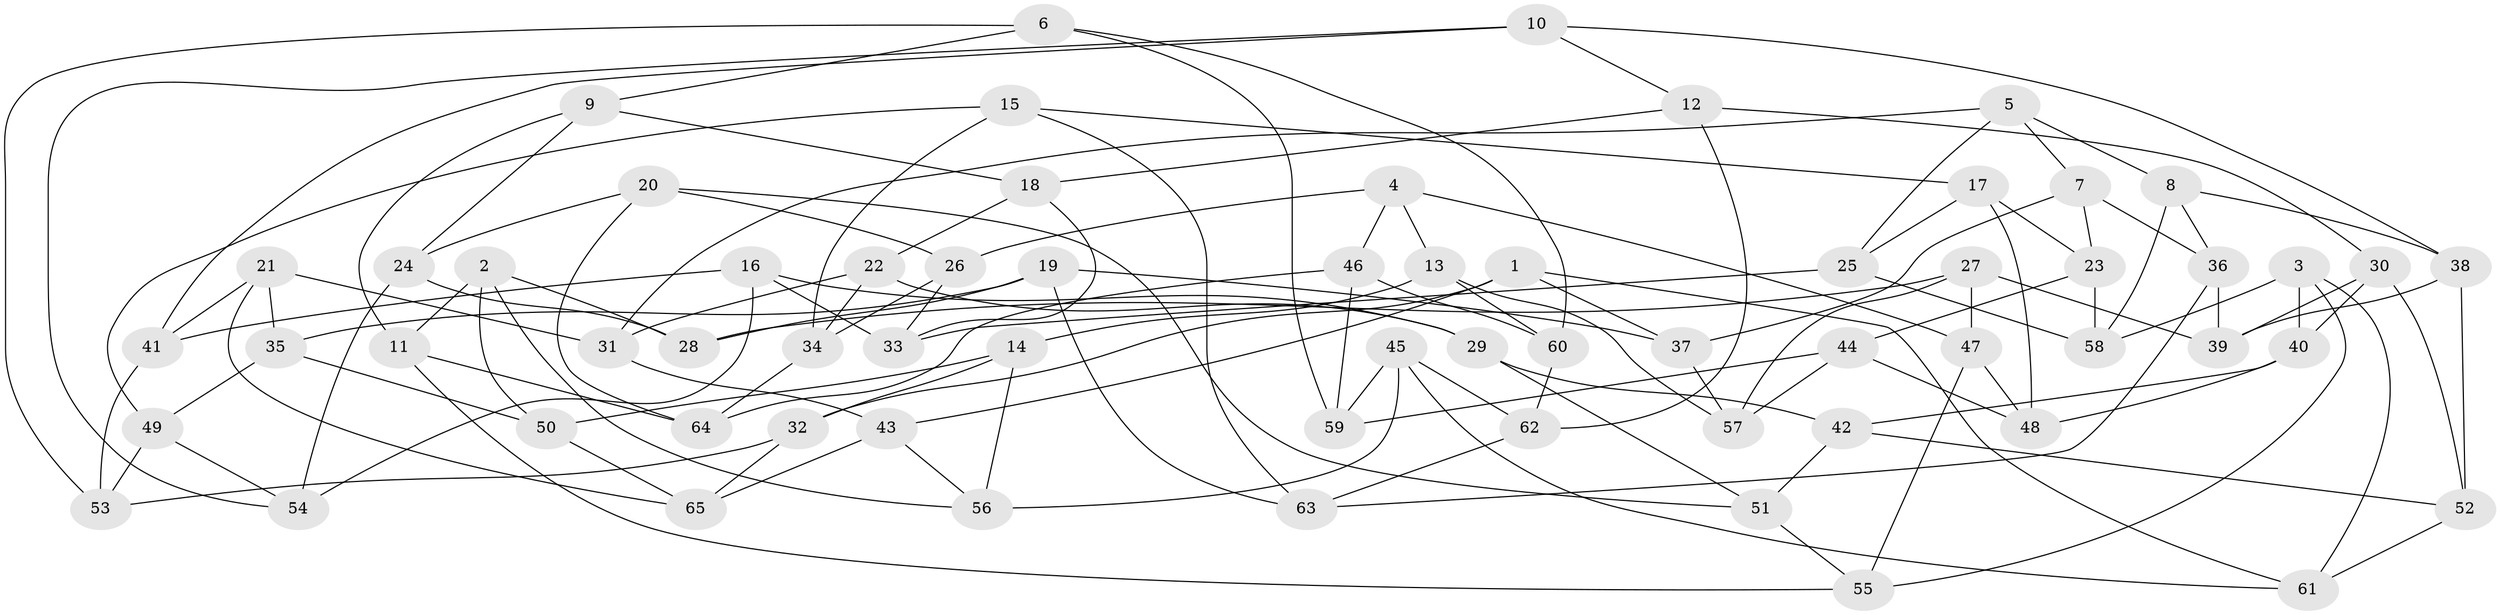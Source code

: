 // coarse degree distribution, {6: 0.5526315789473685, 4: 0.2894736842105263, 5: 0.15789473684210525}
// Generated by graph-tools (version 1.1) at 2025/24/03/03/25 07:24:26]
// undirected, 65 vertices, 130 edges
graph export_dot {
graph [start="1"]
  node [color=gray90,style=filled];
  1;
  2;
  3;
  4;
  5;
  6;
  7;
  8;
  9;
  10;
  11;
  12;
  13;
  14;
  15;
  16;
  17;
  18;
  19;
  20;
  21;
  22;
  23;
  24;
  25;
  26;
  27;
  28;
  29;
  30;
  31;
  32;
  33;
  34;
  35;
  36;
  37;
  38;
  39;
  40;
  41;
  42;
  43;
  44;
  45;
  46;
  47;
  48;
  49;
  50;
  51;
  52;
  53;
  54;
  55;
  56;
  57;
  58;
  59;
  60;
  61;
  62;
  63;
  64;
  65;
  1 -- 37;
  1 -- 43;
  1 -- 61;
  1 -- 32;
  2 -- 11;
  2 -- 56;
  2 -- 28;
  2 -- 50;
  3 -- 58;
  3 -- 55;
  3 -- 61;
  3 -- 40;
  4 -- 47;
  4 -- 46;
  4 -- 13;
  4 -- 26;
  5 -- 8;
  5 -- 7;
  5 -- 31;
  5 -- 25;
  6 -- 60;
  6 -- 59;
  6 -- 9;
  6 -- 53;
  7 -- 23;
  7 -- 37;
  7 -- 36;
  8 -- 58;
  8 -- 38;
  8 -- 36;
  9 -- 24;
  9 -- 18;
  9 -- 11;
  10 -- 41;
  10 -- 54;
  10 -- 12;
  10 -- 38;
  11 -- 64;
  11 -- 55;
  12 -- 30;
  12 -- 18;
  12 -- 62;
  13 -- 14;
  13 -- 60;
  13 -- 57;
  14 -- 56;
  14 -- 32;
  14 -- 50;
  15 -- 63;
  15 -- 17;
  15 -- 34;
  15 -- 49;
  16 -- 54;
  16 -- 33;
  16 -- 41;
  16 -- 29;
  17 -- 25;
  17 -- 48;
  17 -- 23;
  18 -- 33;
  18 -- 22;
  19 -- 35;
  19 -- 63;
  19 -- 37;
  19 -- 28;
  20 -- 24;
  20 -- 26;
  20 -- 51;
  20 -- 64;
  21 -- 41;
  21 -- 35;
  21 -- 31;
  21 -- 65;
  22 -- 29;
  22 -- 31;
  22 -- 34;
  23 -- 58;
  23 -- 44;
  24 -- 54;
  24 -- 28;
  25 -- 58;
  25 -- 33;
  26 -- 34;
  26 -- 33;
  27 -- 39;
  27 -- 47;
  27 -- 28;
  27 -- 57;
  29 -- 51;
  29 -- 42;
  30 -- 52;
  30 -- 39;
  30 -- 40;
  31 -- 43;
  32 -- 53;
  32 -- 65;
  34 -- 64;
  35 -- 50;
  35 -- 49;
  36 -- 63;
  36 -- 39;
  37 -- 57;
  38 -- 52;
  38 -- 39;
  40 -- 48;
  40 -- 42;
  41 -- 53;
  42 -- 52;
  42 -- 51;
  43 -- 56;
  43 -- 65;
  44 -- 48;
  44 -- 59;
  44 -- 57;
  45 -- 56;
  45 -- 62;
  45 -- 59;
  45 -- 61;
  46 -- 64;
  46 -- 60;
  46 -- 59;
  47 -- 55;
  47 -- 48;
  49 -- 54;
  49 -- 53;
  50 -- 65;
  51 -- 55;
  52 -- 61;
  60 -- 62;
  62 -- 63;
}

